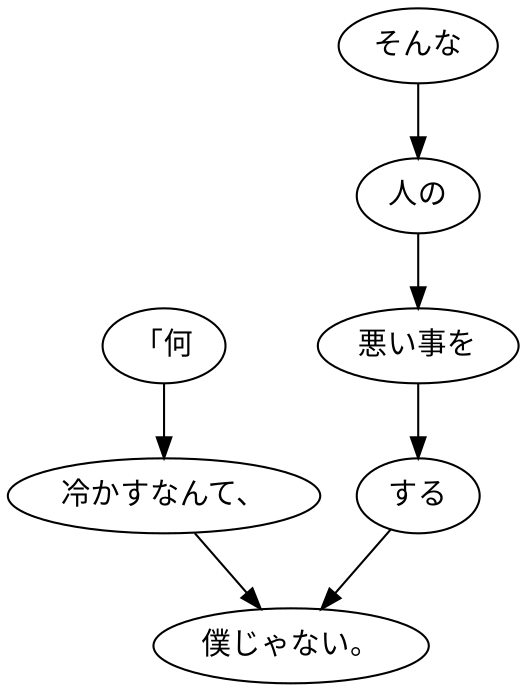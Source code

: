 digraph graph1432 {
	node0 [label="「何"];
	node1 [label="冷かすなんて、"];
	node2 [label="そんな"];
	node3 [label="人の"];
	node4 [label="悪い事を"];
	node5 [label="する"];
	node6 [label="僕じゃない。"];
	node0 -> node1;
	node1 -> node6;
	node2 -> node3;
	node3 -> node4;
	node4 -> node5;
	node5 -> node6;
}
